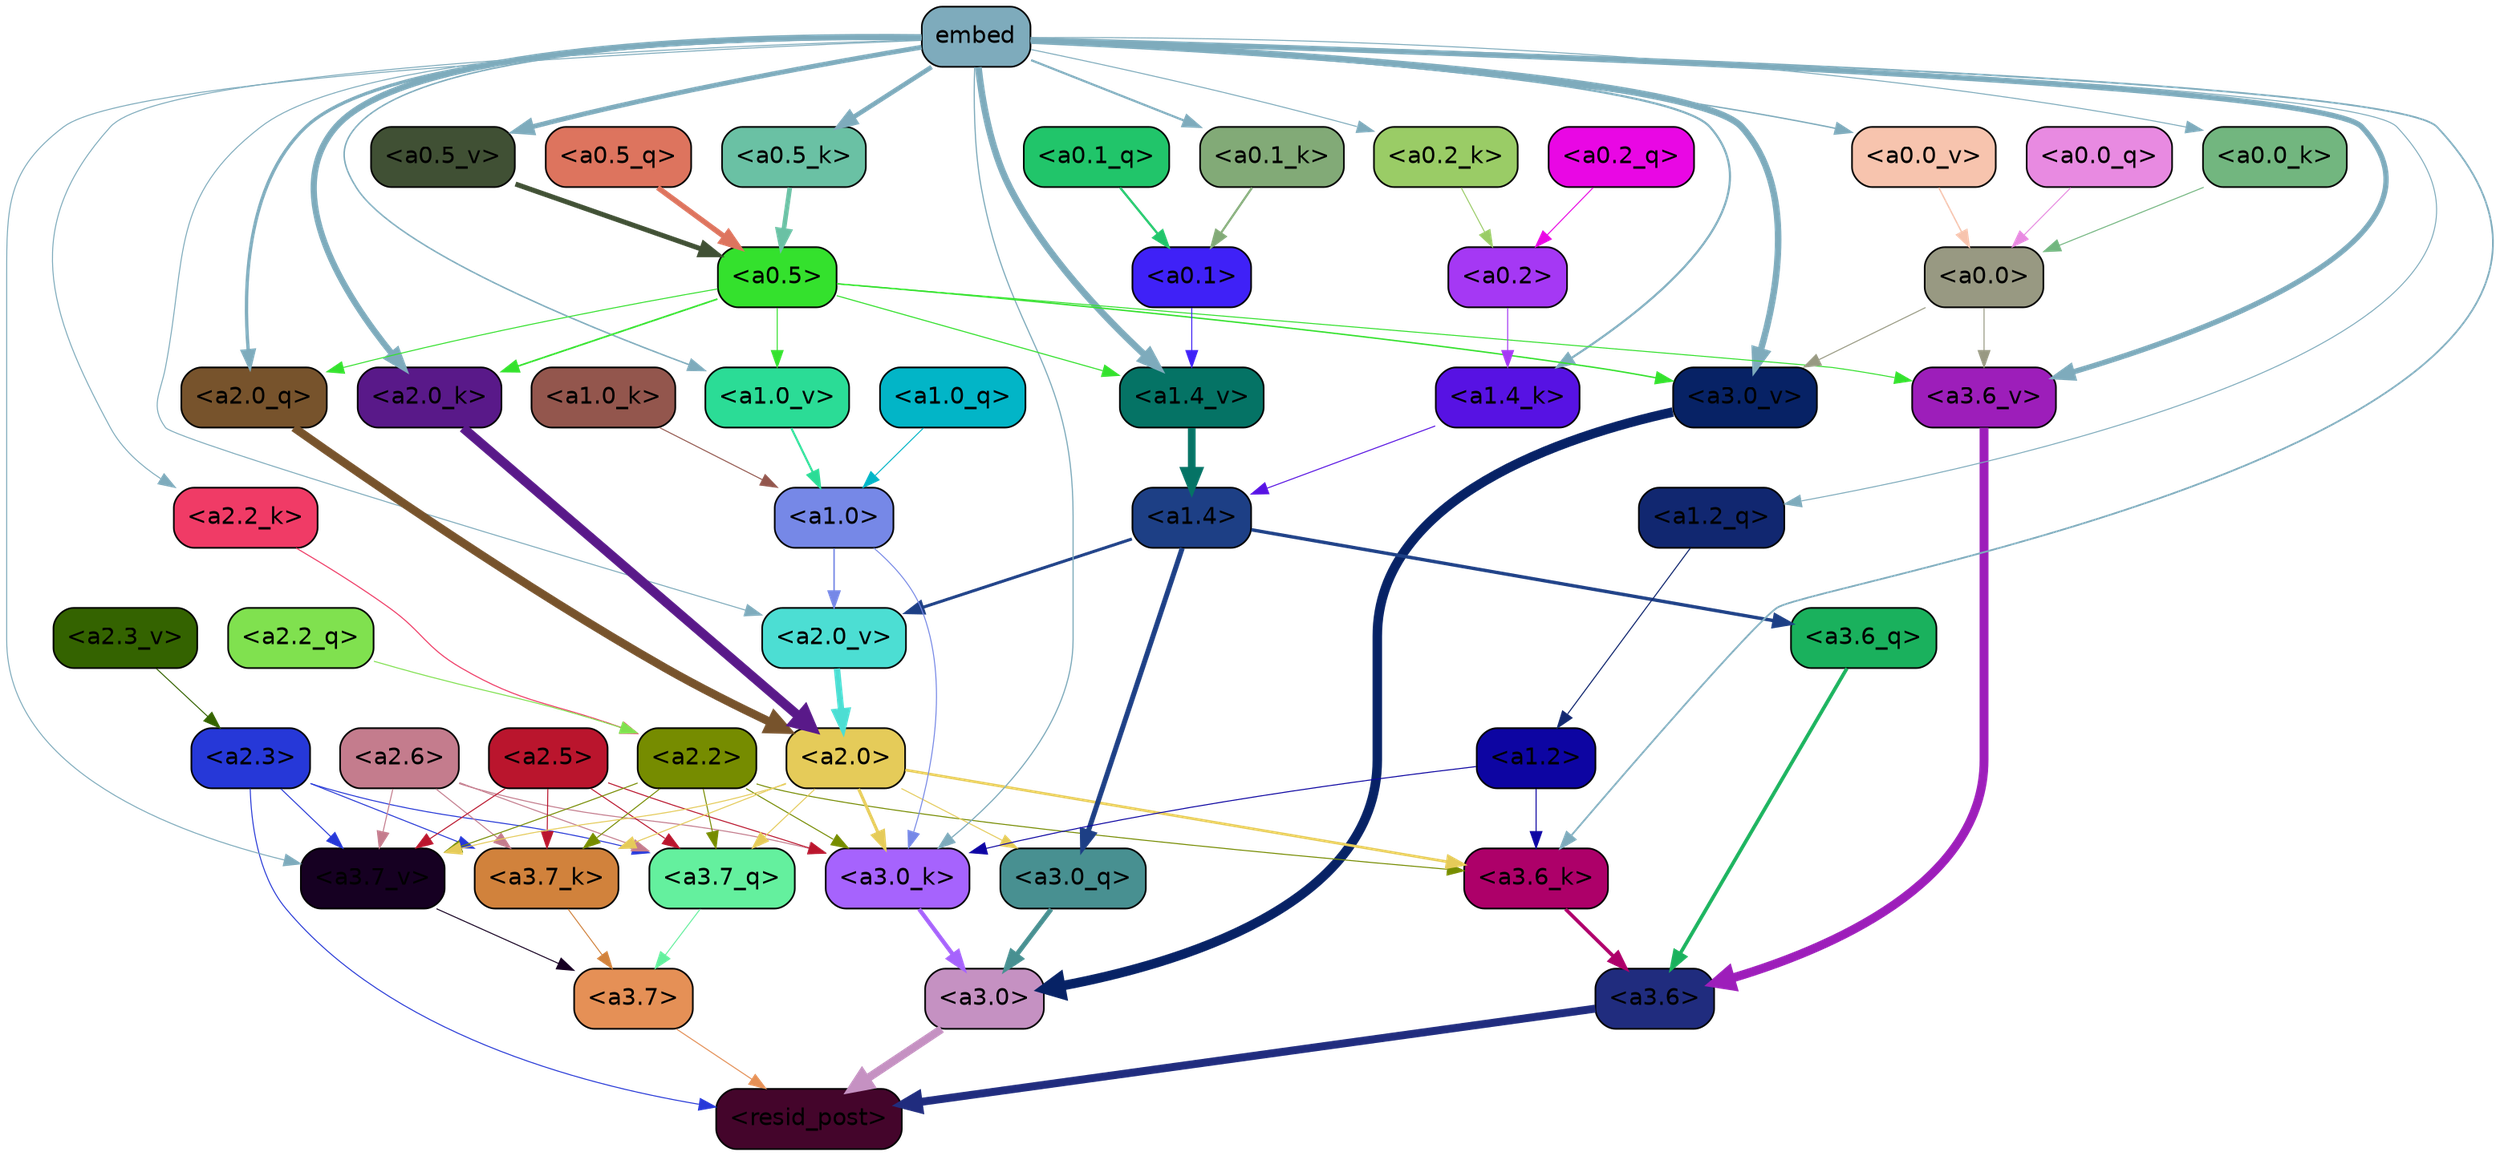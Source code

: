 strict digraph "" {
	graph [bgcolor=transparent,
		layout=dot,
		overlap=false,
		splines=true
	];
	"<a3.7>"	[color=black,
		fillcolor="#e59056",
		fontname=Helvetica,
		shape=box,
		style="filled, rounded"];
	"<resid_post>"	[color=black,
		fillcolor="#44052b",
		fontname=Helvetica,
		shape=box,
		style="filled, rounded"];
	"<a3.7>" -> "<resid_post>"	[color="#e59056",
		penwidth=0.6];
	"<a3.6>"	[color=black,
		fillcolor="#202c7e",
		fontname=Helvetica,
		shape=box,
		style="filled, rounded"];
	"<a3.6>" -> "<resid_post>"	[color="#202c7e",
		penwidth=4.751592040061951];
	"<a3.0>"	[color=black,
		fillcolor="#c591c2",
		fontname=Helvetica,
		shape=box,
		style="filled, rounded"];
	"<a3.0>" -> "<resid_post>"	[color="#c591c2",
		penwidth=4.904066681861877];
	"<a2.3>"	[color=black,
		fillcolor="#2638d8",
		fontname=Helvetica,
		shape=box,
		style="filled, rounded"];
	"<a2.3>" -> "<resid_post>"	[color="#2638d8",
		penwidth=0.6];
	"<a3.7_q>"	[color=black,
		fillcolor="#64f09e",
		fontname=Helvetica,
		shape=box,
		style="filled, rounded"];
	"<a2.3>" -> "<a3.7_q>"	[color="#2638d8",
		penwidth=0.6];
	"<a3.7_k>"	[color=black,
		fillcolor="#d1823c",
		fontname=Helvetica,
		shape=box,
		style="filled, rounded"];
	"<a2.3>" -> "<a3.7_k>"	[color="#2638d8",
		penwidth=0.6];
	"<a3.7_v>"	[color=black,
		fillcolor="#160022",
		fontname=Helvetica,
		shape=box,
		style="filled, rounded"];
	"<a2.3>" -> "<a3.7_v>"	[color="#2638d8",
		penwidth=0.6];
	"<a3.7_q>" -> "<a3.7>"	[color="#64f09e",
		penwidth=0.6];
	"<a3.6_q>"	[color=black,
		fillcolor="#1ab15d",
		fontname=Helvetica,
		shape=box,
		style="filled, rounded"];
	"<a3.6_q>" -> "<a3.6>"	[color="#1ab15d",
		penwidth=2.160832464694977];
	"<a3.0_q>"	[color=black,
		fillcolor="#489091",
		fontname=Helvetica,
		shape=box,
		style="filled, rounded"];
	"<a3.0_q>" -> "<a3.0>"	[color="#489091",
		penwidth=2.870753765106201];
	"<a3.7_k>" -> "<a3.7>"	[color="#d1823c",
		penwidth=0.6];
	"<a3.6_k>"	[color=black,
		fillcolor="#ad0069",
		fontname=Helvetica,
		shape=box,
		style="filled, rounded"];
	"<a3.6_k>" -> "<a3.6>"	[color="#ad0069",
		penwidth=2.13908451795578];
	"<a3.0_k>"	[color=black,
		fillcolor="#a663fd",
		fontname=Helvetica,
		shape=box,
		style="filled, rounded"];
	"<a3.0_k>" -> "<a3.0>"	[color="#a663fd",
		penwidth=2.520303964614868];
	"<a3.7_v>" -> "<a3.7>"	[color="#160022",
		penwidth=0.6];
	"<a3.6_v>"	[color=black,
		fillcolor="#9d1eba",
		fontname=Helvetica,
		shape=box,
		style="filled, rounded"];
	"<a3.6_v>" -> "<a3.6>"	[color="#9d1eba",
		penwidth=5.297133803367615];
	"<a3.0_v>"	[color=black,
		fillcolor="#072265",
		fontname=Helvetica,
		shape=box,
		style="filled, rounded"];
	"<a3.0_v>" -> "<a3.0>"	[color="#072265",
		penwidth=5.680712580680847];
	"<a2.6>"	[color=black,
		fillcolor="#c47c8d",
		fontname=Helvetica,
		shape=box,
		style="filled, rounded"];
	"<a2.6>" -> "<a3.7_q>"	[color="#c47c8d",
		penwidth=0.6];
	"<a2.6>" -> "<a3.7_k>"	[color="#c47c8d",
		penwidth=0.6];
	"<a2.6>" -> "<a3.0_k>"	[color="#c47c8d",
		penwidth=0.6];
	"<a2.6>" -> "<a3.7_v>"	[color="#c47c8d",
		penwidth=0.6];
	"<a2.5>"	[color=black,
		fillcolor="#ba152d",
		fontname=Helvetica,
		shape=box,
		style="filled, rounded"];
	"<a2.5>" -> "<a3.7_q>"	[color="#ba152d",
		penwidth=0.6];
	"<a2.5>" -> "<a3.7_k>"	[color="#ba152d",
		penwidth=0.6];
	"<a2.5>" -> "<a3.0_k>"	[color="#ba152d",
		penwidth=0.6];
	"<a2.5>" -> "<a3.7_v>"	[color="#ba152d",
		penwidth=0.6];
	"<a2.2>"	[color=black,
		fillcolor="#768c00",
		fontname=Helvetica,
		shape=box,
		style="filled, rounded"];
	"<a2.2>" -> "<a3.7_q>"	[color="#768c00",
		penwidth=0.6];
	"<a2.2>" -> "<a3.7_k>"	[color="#768c00",
		penwidth=0.6];
	"<a2.2>" -> "<a3.6_k>"	[color="#768c00",
		penwidth=0.6];
	"<a2.2>" -> "<a3.0_k>"	[color="#768c00",
		penwidth=0.6];
	"<a2.2>" -> "<a3.7_v>"	[color="#768c00",
		penwidth=0.6];
	"<a2.0>"	[color=black,
		fillcolor="#e5cb59",
		fontname=Helvetica,
		shape=box,
		style="filled, rounded"];
	"<a2.0>" -> "<a3.7_q>"	[color="#e5cb59",
		penwidth=0.6];
	"<a2.0>" -> "<a3.0_q>"	[color="#e5cb59",
		penwidth=0.6];
	"<a2.0>" -> "<a3.7_k>"	[color="#e5cb59",
		penwidth=0.6];
	"<a2.0>" -> "<a3.6_k>"	[color="#e5cb59",
		penwidth=1.5897698998451233];
	"<a2.0>" -> "<a3.0_k>"	[color="#e5cb59",
		penwidth=1.8405593037605286];
	"<a2.0>" -> "<a3.7_v>"	[color="#e5cb59",
		penwidth=0.6];
	"<a1.4>"	[color=black,
		fillcolor="#1d3f85",
		fontname=Helvetica,
		shape=box,
		style="filled, rounded"];
	"<a1.4>" -> "<a3.6_q>"	[color="#1d3f85",
		penwidth=2.0260728895664215];
	"<a1.4>" -> "<a3.0_q>"	[color="#1d3f85",
		penwidth=3.0185627341270447];
	"<a2.0_v>"	[color=black,
		fillcolor="#4cded3",
		fontname=Helvetica,
		shape=box,
		style="filled, rounded"];
	"<a1.4>" -> "<a2.0_v>"	[color="#1d3f85",
		penwidth=1.7970525026321411];
	"<a1.2>"	[color=black,
		fillcolor="#0d05a2",
		fontname=Helvetica,
		shape=box,
		style="filled, rounded"];
	"<a1.2>" -> "<a3.6_k>"	[color="#0d05a2",
		penwidth=0.6];
	"<a1.2>" -> "<a3.0_k>"	[color="#0d05a2",
		penwidth=0.6];
	embed	[color=black,
		fillcolor="#7eabbc",
		fontname=Helvetica,
		shape=box,
		style="filled, rounded"];
	embed -> "<a3.6_k>"	[color="#7eabbc",
		penwidth=1.046662151813507];
	embed -> "<a3.0_k>"	[color="#7eabbc",
		penwidth=0.6995279788970947];
	embed -> "<a3.7_v>"	[color="#7eabbc",
		penwidth=0.6];
	embed -> "<a3.6_v>"	[color="#7eabbc",
		penwidth=3.1840110421180725];
	embed -> "<a3.0_v>"	[color="#7eabbc",
		penwidth=3.9005755856633186];
	"<a2.0_q>"	[color=black,
		fillcolor="#77532c",
		fontname=Helvetica,
		shape=box,
		style="filled, rounded"];
	embed -> "<a2.0_q>"	[color="#7eabbc",
		penwidth=1.9669389724731445];
	"<a2.2_k>"	[color=black,
		fillcolor="#f03b66",
		fontname=Helvetica,
		shape=box,
		style="filled, rounded"];
	embed -> "<a2.2_k>"	[color="#7eabbc",
		penwidth=0.6];
	"<a2.0_k>"	[color=black,
		fillcolor="#591989",
		fontname=Helvetica,
		shape=box,
		style="filled, rounded"];
	embed -> "<a2.0_k>"	[color="#7eabbc",
		penwidth=3.6898754835128784];
	embed -> "<a2.0_v>"	[color="#7eabbc",
		penwidth=0.6];
	"<a1.2_q>"	[color=black,
		fillcolor="#112770",
		fontname=Helvetica,
		shape=box,
		style="filled, rounded"];
	embed -> "<a1.2_q>"	[color="#7eabbc",
		penwidth=0.6];
	"<a1.4_k>"	[color=black,
		fillcolor="#5712e3",
		fontname=Helvetica,
		shape=box,
		style="filled, rounded"];
	embed -> "<a1.4_k>"	[color="#7eabbc",
		penwidth=1.2758672684431076];
	"<a1.4_v>"	[color=black,
		fillcolor="#057365",
		fontname=Helvetica,
		shape=box,
		style="filled, rounded"];
	embed -> "<a1.4_v>"	[color="#7eabbc",
		penwidth=3.992354243993759];
	"<a1.0_v>"	[color=black,
		fillcolor="#2bdc96",
		fontname=Helvetica,
		shape=box,
		style="filled, rounded"];
	embed -> "<a1.0_v>"	[color="#7eabbc",
		penwidth=0.8768336176872253];
	"<a0.5_k>"	[color=black,
		fillcolor="#6ac1a4",
		fontname=Helvetica,
		shape=box,
		style="filled, rounded"];
	embed -> "<a0.5_k>"	[color="#7eabbc",
		penwidth=2.7730610966682434];
	"<a0.2_k>"	[color=black,
		fillcolor="#9acc66",
		fontname=Helvetica,
		shape=box,
		style="filled, rounded"];
	embed -> "<a0.2_k>"	[color="#7eabbc",
		penwidth=0.6];
	"<a0.1_k>"	[color=black,
		fillcolor="#82aa77",
		fontname=Helvetica,
		shape=box,
		style="filled, rounded"];
	embed -> "<a0.1_k>"	[color="#7eabbc",
		penwidth=1.2810890674591064];
	"<a0.0_k>"	[color=black,
		fillcolor="#72b67f",
		fontname=Helvetica,
		shape=box,
		style="filled, rounded"];
	embed -> "<a0.0_k>"	[color="#7eabbc",
		penwidth=0.6];
	"<a0.5_v>"	[color=black,
		fillcolor="#405034",
		fontname=Helvetica,
		shape=box,
		style="filled, rounded"];
	embed -> "<a0.5_v>"	[color="#7eabbc",
		penwidth=2.881743907928467];
	"<a0.0_v>"	[color=black,
		fillcolor="#f7c4ae",
		fontname=Helvetica,
		shape=box,
		style="filled, rounded"];
	embed -> "<a0.0_v>"	[color="#7eabbc",
		penwidth=0.819606889039278];
	"<a1.0>"	[color=black,
		fillcolor="#7688e7",
		fontname=Helvetica,
		shape=box,
		style="filled, rounded"];
	"<a1.0>" -> "<a3.0_k>"	[color="#7688e7",
		penwidth=0.6];
	"<a1.0>" -> "<a2.0_v>"	[color="#7688e7",
		penwidth=0.8836666345596313];
	"<a0.5>"	[color=black,
		fillcolor="#34e12d",
		fontname=Helvetica,
		shape=box,
		style="filled, rounded"];
	"<a0.5>" -> "<a3.6_v>"	[color="#34e12d",
		penwidth=0.6];
	"<a0.5>" -> "<a3.0_v>"	[color="#34e12d",
		penwidth=0.8493617177009583];
	"<a0.5>" -> "<a2.0_q>"	[color="#34e12d",
		penwidth=0.6];
	"<a0.5>" -> "<a2.0_k>"	[color="#34e12d",
		penwidth=0.9942188858985901];
	"<a0.5>" -> "<a1.4_v>"	[color="#34e12d",
		penwidth=0.6379710733890533];
	"<a0.5>" -> "<a1.0_v>"	[color="#34e12d",
		penwidth=0.6];
	"<a0.0>"	[color=black,
		fillcolor="#989982",
		fontname=Helvetica,
		shape=box,
		style="filled, rounded"];
	"<a0.0>" -> "<a3.6_v>"	[color="#989982",
		penwidth=0.6];
	"<a0.0>" -> "<a3.0_v>"	[color="#989982",
		penwidth=0.6];
	"<a2.2_q>"	[color=black,
		fillcolor="#80e14f",
		fontname=Helvetica,
		shape=box,
		style="filled, rounded"];
	"<a2.2_q>" -> "<a2.2>"	[color="#80e14f",
		penwidth=0.6];
	"<a2.0_q>" -> "<a2.0>"	[color="#77532c",
		penwidth=5.0040658712387085];
	"<a2.2_k>" -> "<a2.2>"	[color="#f03b66",
		penwidth=0.6304321400821209];
	"<a2.0_k>" -> "<a2.0>"	[color="#591989",
		penwidth=5.6445024609565735];
	"<a2.3_v>"	[color=black,
		fillcolor="#346300",
		fontname=Helvetica,
		shape=box,
		style="filled, rounded"];
	"<a2.3_v>" -> "<a2.3>"	[color="#346300",
		penwidth=0.6];
	"<a2.0_v>" -> "<a2.0>"	[color="#4cded3",
		penwidth=3.781584322452545];
	"<a1.2_q>" -> "<a1.2>"	[color="#112770",
		penwidth=0.6481351256370544];
	"<a1.0_q>"	[color=black,
		fillcolor="#02b5c7",
		fontname=Helvetica,
		shape=box,
		style="filled, rounded"];
	"<a1.0_q>" -> "<a1.0>"	[color="#02b5c7",
		penwidth=0.6];
	"<a1.4_k>" -> "<a1.4>"	[color="#5712e3",
		penwidth=0.6];
	"<a1.0_k>"	[color=black,
		fillcolor="#93564d",
		fontname=Helvetica,
		shape=box,
		style="filled, rounded"];
	"<a1.0_k>" -> "<a1.0>"	[color="#93564d",
		penwidth=0.6];
	"<a1.4_v>" -> "<a1.4>"	[color="#057365",
		penwidth=4.602061748504639];
	"<a1.0_v>" -> "<a1.0>"	[color="#2bdc96",
		penwidth=1.227757602930069];
	"<a0.2>"	[color=black,
		fillcolor="#a538f4",
		fontname=Helvetica,
		shape=box,
		style="filled, rounded"];
	"<a0.2>" -> "<a1.4_k>"	[color="#a538f4",
		penwidth=0.6];
	"<a0.1>"	[color=black,
		fillcolor="#3f21f7",
		fontname=Helvetica,
		shape=box,
		style="filled, rounded"];
	"<a0.1>" -> "<a1.4_v>"	[color="#3f21f7",
		penwidth=0.6];
	"<a0.5_q>"	[color=black,
		fillcolor="#dd745e",
		fontname=Helvetica,
		shape=box,
		style="filled, rounded"];
	"<a0.5_q>" -> "<a0.5>"	[color="#dd745e",
		penwidth=3.219071626663208];
	"<a0.2_q>"	[color=black,
		fillcolor="#e907e4",
		fontname=Helvetica,
		shape=box,
		style="filled, rounded"];
	"<a0.2_q>" -> "<a0.2>"	[color="#e907e4",
		penwidth=0.6];
	"<a0.1_q>"	[color=black,
		fillcolor="#21c56a",
		fontname=Helvetica,
		shape=box,
		style="filled, rounded"];
	"<a0.1_q>" -> "<a0.1>"	[color="#21c56a",
		penwidth=1.3519257307052612];
	"<a0.0_q>"	[color=black,
		fillcolor="#e88ae1",
		fontname=Helvetica,
		shape=box,
		style="filled, rounded"];
	"<a0.0_q>" -> "<a0.0>"	[color="#e88ae1",
		penwidth=0.6];
	"<a0.5_k>" -> "<a0.5>"	[color="#6ac1a4",
		penwidth=2.7730584144592285];
	"<a0.2_k>" -> "<a0.2>"	[color="#9acc66",
		penwidth=0.6];
	"<a0.1_k>" -> "<a0.1>"	[color="#82aa77",
		penwidth=1.281095266342163];
	"<a0.0_k>" -> "<a0.0>"	[color="#72b67f",
		penwidth=0.6];
	"<a0.5_v>" -> "<a0.5>"	[color="#405034",
		penwidth=2.9687485098838806];
	"<a0.0_v>" -> "<a0.0>"	[color="#f7c4ae",
		penwidth=0.8196042068302631];
}
